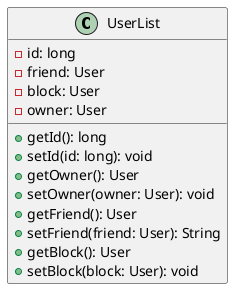 @startuml
class UserList [[java:edu.sru.cpsc.webshopping.domain.user.UserList]] {
	-id: long
	-friend: User
	-block: User
	-owner: User
	+getId(): long
	+setId(id: long): void
	+getOwner(): User
	+setOwner(owner: User): void
	+getFriend(): User
	+setFriend(friend: User): String
	+getBlock(): User
	+setBlock(block: User): void
}
@enduml